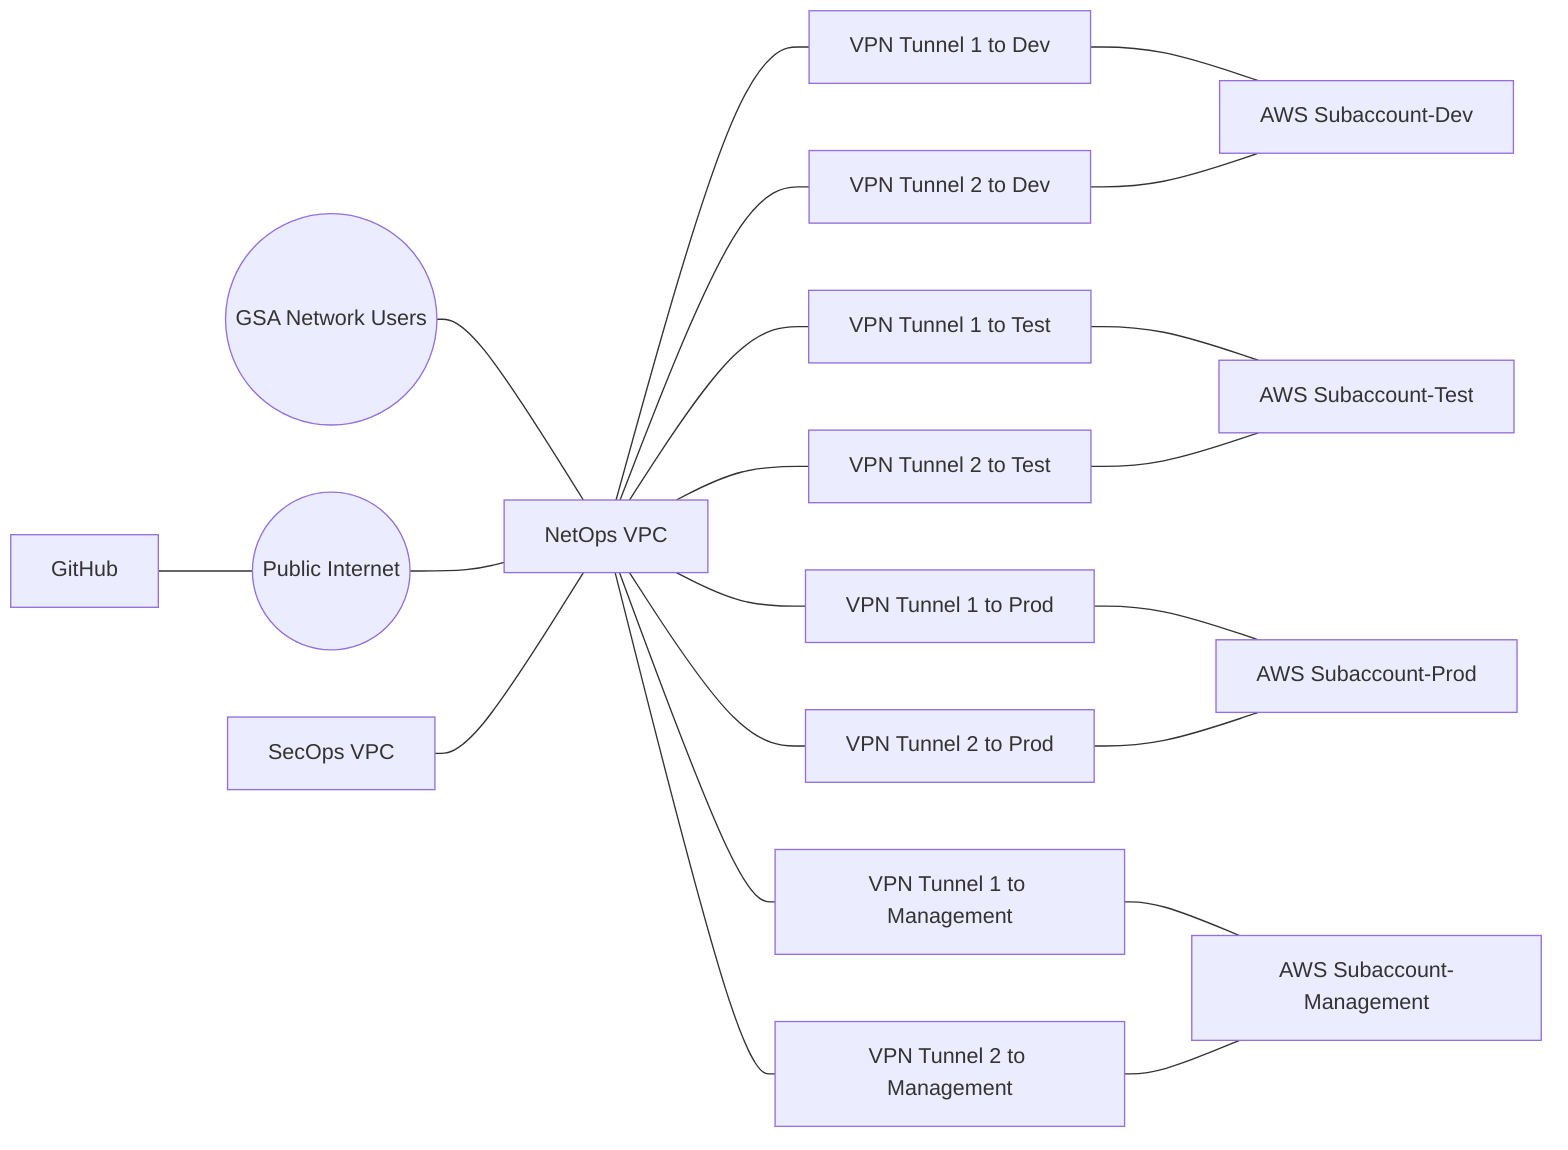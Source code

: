 %% title: Architecture-Customer Accounts
%% description: DevSecOps Customer Accounts - 1 Account == 1 VPC
graph LR
  gsa-users(("GSA Network Users"))
  public-internet(("Public Internet"))
  github["GitHub"]
  netops-aws-vpc["NetOps VPC"]
  secops-aws-vpc["SecOps VPC"]
  vpn-tunnel1-dev["VPN Tunnel 1 to Dev"]
  vpn-tunnel1-test["VPN Tunnel 1 to Test"]
  vpn-tunnel1-prod["VPN Tunnel 1 to Prod"]
  vpn-tunnel1-management["VPN Tunnel 1 to Management"]
  vpn-tunnel2-dev["VPN Tunnel 2 to Dev"]
  vpn-tunnel2-test["VPN Tunnel 2 to Test"]
  vpn-tunnel2-prod["VPN Tunnel 2 to Prod"]
  vpn-tunnel2-management["VPN Tunnel 2 to Management"]
  aws-subaccount-dev["AWS Subaccount-Dev"]
  aws-subaccount-test["AWS Subaccount-Test"]
  aws-subaccount-prod["AWS Subaccount-Prod"]
  aws-subaccount-management["AWS Subaccount-Management"]

  github---public-internet
  gsa-users---netops-aws-vpc
  public-internet---netops-aws-vpc
  secops-aws-vpc---netops-aws-vpc
  netops-aws-vpc---vpn-tunnel1-dev
  netops-aws-vpc---vpn-tunnel1-test
  netops-aws-vpc---vpn-tunnel1-prod
  netops-aws-vpc---vpn-tunnel1-management
  netops-aws-vpc---vpn-tunnel2-dev
  netops-aws-vpc---vpn-tunnel2-test
  netops-aws-vpc---vpn-tunnel2-prod
  netops-aws-vpc---vpn-tunnel2-management

  vpn-tunnel1-dev---aws-subaccount-dev
  vpn-tunnel1-test---aws-subaccount-test
  vpn-tunnel1-prod---aws-subaccount-prod
  vpn-tunnel1-management---aws-subaccount-management

  vpn-tunnel2-dev---aws-subaccount-dev
  vpn-tunnel2-test---aws-subaccount-test
  vpn-tunnel2-prod---aws-subaccount-prod
  vpn-tunnel2-management---aws-subaccount-management